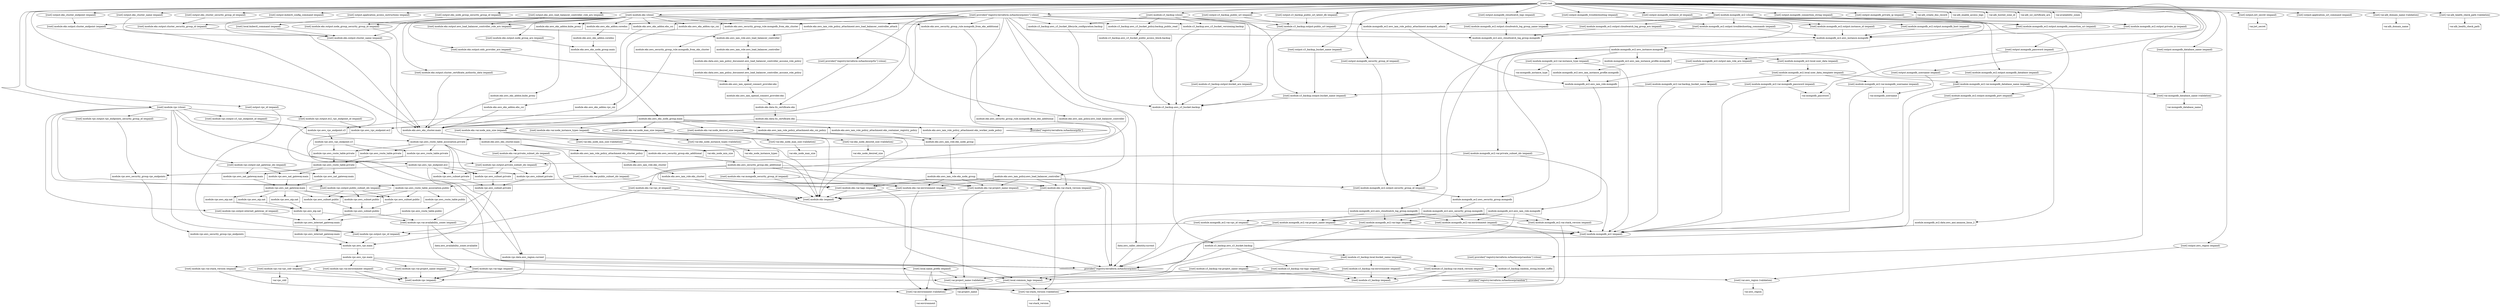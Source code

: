 digraph {
	compound = "true"
	newrank = "true"
	subgraph "root" {
		"[root] data.aws_availability_zones.available (expand)" [label = "data.aws_availability_zones.available", shape = "box"]
		"[root] data.aws_caller_identity.current (expand)" [label = "data.aws_caller_identity.current", shape = "box"]
		"[root] module.eks.aws_eks_addon.coredns" [label = "module.eks.aws_eks_addon.coredns", shape = "box"]
		"[root] module.eks.aws_eks_addon.coredns (expand)" [label = "module.eks.aws_eks_addon.coredns", shape = "box"]
		"[root] module.eks.aws_eks_addon.ebs_csi" [label = "module.eks.aws_eks_addon.ebs_csi", shape = "box"]
		"[root] module.eks.aws_eks_addon.ebs_csi (expand)" [label = "module.eks.aws_eks_addon.ebs_csi", shape = "box"]
		"[root] module.eks.aws_eks_addon.kube_proxy" [label = "module.eks.aws_eks_addon.kube_proxy", shape = "box"]
		"[root] module.eks.aws_eks_addon.kube_proxy (expand)" [label = "module.eks.aws_eks_addon.kube_proxy", shape = "box"]
		"[root] module.eks.aws_eks_addon.vpc_cni" [label = "module.eks.aws_eks_addon.vpc_cni", shape = "box"]
		"[root] module.eks.aws_eks_addon.vpc_cni (expand)" [label = "module.eks.aws_eks_addon.vpc_cni", shape = "box"]
		"[root] module.eks.aws_eks_cluster.main" [label = "module.eks.aws_eks_cluster.main", shape = "box"]
		"[root] module.eks.aws_eks_cluster.main (expand)" [label = "module.eks.aws_eks_cluster.main", shape = "box"]
		"[root] module.eks.aws_eks_node_group.main" [label = "module.eks.aws_eks_node_group.main", shape = "box"]
		"[root] module.eks.aws_eks_node_group.main (expand)" [label = "module.eks.aws_eks_node_group.main", shape = "box"]
		"[root] module.eks.aws_iam_openid_connect_provider.eks" [label = "module.eks.aws_iam_openid_connect_provider.eks", shape = "box"]
		"[root] module.eks.aws_iam_openid_connect_provider.eks (expand)" [label = "module.eks.aws_iam_openid_connect_provider.eks", shape = "box"]
		"[root] module.eks.aws_iam_policy.aws_load_balancer_controller" [label = "module.eks.aws_iam_policy.aws_load_balancer_controller", shape = "box"]
		"[root] module.eks.aws_iam_policy.aws_load_balancer_controller (expand)" [label = "module.eks.aws_iam_policy.aws_load_balancer_controller", shape = "box"]
		"[root] module.eks.aws_iam_role.aws_load_balancer_controller" [label = "module.eks.aws_iam_role.aws_load_balancer_controller", shape = "box"]
		"[root] module.eks.aws_iam_role.aws_load_balancer_controller (expand)" [label = "module.eks.aws_iam_role.aws_load_balancer_controller", shape = "box"]
		"[root] module.eks.aws_iam_role.eks_cluster" [label = "module.eks.aws_iam_role.eks_cluster", shape = "box"]
		"[root] module.eks.aws_iam_role.eks_cluster (expand)" [label = "module.eks.aws_iam_role.eks_cluster", shape = "box"]
		"[root] module.eks.aws_iam_role.eks_node_group" [label = "module.eks.aws_iam_role.eks_node_group", shape = "box"]
		"[root] module.eks.aws_iam_role.eks_node_group (expand)" [label = "module.eks.aws_iam_role.eks_node_group", shape = "box"]
		"[root] module.eks.aws_iam_role_policy_attachment.aws_load_balancer_controller_attach (expand)" [label = "module.eks.aws_iam_role_policy_attachment.aws_load_balancer_controller_attach", shape = "box"]
		"[root] module.eks.aws_iam_role_policy_attachment.eks_cluster_policy (expand)" [label = "module.eks.aws_iam_role_policy_attachment.eks_cluster_policy", shape = "box"]
		"[root] module.eks.aws_iam_role_policy_attachment.eks_cni_policy (expand)" [label = "module.eks.aws_iam_role_policy_attachment.eks_cni_policy", shape = "box"]
		"[root] module.eks.aws_iam_role_policy_attachment.eks_container_registry_policy (expand)" [label = "module.eks.aws_iam_role_policy_attachment.eks_container_registry_policy", shape = "box"]
		"[root] module.eks.aws_iam_role_policy_attachment.eks_worker_node_policy (expand)" [label = "module.eks.aws_iam_role_policy_attachment.eks_worker_node_policy", shape = "box"]
		"[root] module.eks.aws_security_group.eks_additional" [label = "module.eks.aws_security_group.eks_additional", shape = "box"]
		"[root] module.eks.aws_security_group.eks_additional (expand)" [label = "module.eks.aws_security_group.eks_additional", shape = "box"]
		"[root] module.eks.aws_security_group_rule.mongodb_from_eks_additional" [label = "module.eks.aws_security_group_rule.mongodb_from_eks_additional", shape = "box"]
		"[root] module.eks.aws_security_group_rule.mongodb_from_eks_additional (expand)" [label = "module.eks.aws_security_group_rule.mongodb_from_eks_additional", shape = "box"]
		"[root] module.eks.aws_security_group_rule.mongodb_from_eks_cluster" [label = "module.eks.aws_security_group_rule.mongodb_from_eks_cluster", shape = "box"]
		"[root] module.eks.aws_security_group_rule.mongodb_from_eks_cluster (expand)" [label = "module.eks.aws_security_group_rule.mongodb_from_eks_cluster", shape = "box"]
		"[root] module.eks.data.aws_iam_policy_document.aws_load_balancer_controller_assume_role_policy" [label = "module.eks.data.aws_iam_policy_document.aws_load_balancer_controller_assume_role_policy", shape = "box"]
		"[root] module.eks.data.aws_iam_policy_document.aws_load_balancer_controller_assume_role_policy (expand)" [label = "module.eks.data.aws_iam_policy_document.aws_load_balancer_controller_assume_role_policy", shape = "box"]
		"[root] module.eks.data.tls_certificate.eks" [label = "module.eks.data.tls_certificate.eks", shape = "box"]
		"[root] module.eks.data.tls_certificate.eks (expand)" [label = "module.eks.data.tls_certificate.eks", shape = "box"]
		"[root] module.mongodb_ec2.aws_cloudwatch_log_group.mongodb" [label = "module.mongodb_ec2.aws_cloudwatch_log_group.mongodb", shape = "box"]
		"[root] module.mongodb_ec2.aws_cloudwatch_log_group.mongodb (expand)" [label = "module.mongodb_ec2.aws_cloudwatch_log_group.mongodb", shape = "box"]
		"[root] module.mongodb_ec2.aws_iam_instance_profile.mongodb" [label = "module.mongodb_ec2.aws_iam_instance_profile.mongodb", shape = "box"]
		"[root] module.mongodb_ec2.aws_iam_instance_profile.mongodb (expand)" [label = "module.mongodb_ec2.aws_iam_instance_profile.mongodb", shape = "box"]
		"[root] module.mongodb_ec2.aws_iam_role.mongodb" [label = "module.mongodb_ec2.aws_iam_role.mongodb", shape = "box"]
		"[root] module.mongodb_ec2.aws_iam_role.mongodb (expand)" [label = "module.mongodb_ec2.aws_iam_role.mongodb", shape = "box"]
		"[root] module.mongodb_ec2.aws_iam_role_policy_attachment.mongodb_admin (expand)" [label = "module.mongodb_ec2.aws_iam_role_policy_attachment.mongodb_admin", shape = "box"]
		"[root] module.mongodb_ec2.aws_instance.mongodb" [label = "module.mongodb_ec2.aws_instance.mongodb", shape = "box"]
		"[root] module.mongodb_ec2.aws_instance.mongodb (expand)" [label = "module.mongodb_ec2.aws_instance.mongodb", shape = "box"]
		"[root] module.mongodb_ec2.aws_security_group.mongodb" [label = "module.mongodb_ec2.aws_security_group.mongodb", shape = "box"]
		"[root] module.mongodb_ec2.aws_security_group.mongodb (expand)" [label = "module.mongodb_ec2.aws_security_group.mongodb", shape = "box"]
		"[root] module.mongodb_ec2.data.aws_ami.amazon_linux_2 (expand)" [label = "module.mongodb_ec2.data.aws_ami.amazon_linux_2", shape = "box"]
		"[root] module.s3_backup.aws_s3_bucket.backup" [label = "module.s3_backup.aws_s3_bucket.backup", shape = "box"]
		"[root] module.s3_backup.aws_s3_bucket.backup (expand)" [label = "module.s3_backup.aws_s3_bucket.backup", shape = "box"]
		"[root] module.s3_backup.aws_s3_bucket_lifecycle_configuration.backup (expand)" [label = "module.s3_backup.aws_s3_bucket_lifecycle_configuration.backup", shape = "box"]
		"[root] module.s3_backup.aws_s3_bucket_policy.backup_public_read (expand)" [label = "module.s3_backup.aws_s3_bucket_policy.backup_public_read", shape = "box"]
		"[root] module.s3_backup.aws_s3_bucket_public_access_block.backup (expand)" [label = "module.s3_backup.aws_s3_bucket_public_access_block.backup", shape = "box"]
		"[root] module.s3_backup.aws_s3_bucket_versioning.backup (expand)" [label = "module.s3_backup.aws_s3_bucket_versioning.backup", shape = "box"]
		"[root] module.s3_backup.random_string.bucket_suffix (expand)" [label = "module.s3_backup.random_string.bucket_suffix", shape = "box"]
		"[root] module.vpc.aws_eip.nat (expand)" [label = "module.vpc.aws_eip.nat", shape = "box"]
		"[root] module.vpc.aws_eip.nat[0]" [label = "module.vpc.aws_eip.nat", shape = "box"]
		"[root] module.vpc.aws_eip.nat[1]" [label = "module.vpc.aws_eip.nat", shape = "box"]
		"[root] module.vpc.aws_eip.nat[2]" [label = "module.vpc.aws_eip.nat", shape = "box"]
		"[root] module.vpc.aws_internet_gateway.main" [label = "module.vpc.aws_internet_gateway.main", shape = "box"]
		"[root] module.vpc.aws_internet_gateway.main (expand)" [label = "module.vpc.aws_internet_gateway.main", shape = "box"]
		"[root] module.vpc.aws_nat_gateway.main (expand)" [label = "module.vpc.aws_nat_gateway.main", shape = "box"]
		"[root] module.vpc.aws_nat_gateway.main[0]" [label = "module.vpc.aws_nat_gateway.main", shape = "box"]
		"[root] module.vpc.aws_nat_gateway.main[1]" [label = "module.vpc.aws_nat_gateway.main", shape = "box"]
		"[root] module.vpc.aws_nat_gateway.main[2]" [label = "module.vpc.aws_nat_gateway.main", shape = "box"]
		"[root] module.vpc.aws_route_table.private (expand)" [label = "module.vpc.aws_route_table.private", shape = "box"]
		"[root] module.vpc.aws_route_table.private[0]" [label = "module.vpc.aws_route_table.private", shape = "box"]
		"[root] module.vpc.aws_route_table.private[1]" [label = "module.vpc.aws_route_table.private", shape = "box"]
		"[root] module.vpc.aws_route_table.private[2]" [label = "module.vpc.aws_route_table.private", shape = "box"]
		"[root] module.vpc.aws_route_table.public" [label = "module.vpc.aws_route_table.public", shape = "box"]
		"[root] module.vpc.aws_route_table.public (expand)" [label = "module.vpc.aws_route_table.public", shape = "box"]
		"[root] module.vpc.aws_route_table_association.private (expand)" [label = "module.vpc.aws_route_table_association.private", shape = "box"]
		"[root] module.vpc.aws_route_table_association.public (expand)" [label = "module.vpc.aws_route_table_association.public", shape = "box"]
		"[root] module.vpc.aws_security_group.vpc_endpoints" [label = "module.vpc.aws_security_group.vpc_endpoints", shape = "box"]
		"[root] module.vpc.aws_security_group.vpc_endpoints (expand)" [label = "module.vpc.aws_security_group.vpc_endpoints", shape = "box"]
		"[root] module.vpc.aws_subnet.private (expand)" [label = "module.vpc.aws_subnet.private", shape = "box"]
		"[root] module.vpc.aws_subnet.private[0]" [label = "module.vpc.aws_subnet.private", shape = "box"]
		"[root] module.vpc.aws_subnet.private[1]" [label = "module.vpc.aws_subnet.private", shape = "box"]
		"[root] module.vpc.aws_subnet.private[2]" [label = "module.vpc.aws_subnet.private", shape = "box"]
		"[root] module.vpc.aws_subnet.public (expand)" [label = "module.vpc.aws_subnet.public", shape = "box"]
		"[root] module.vpc.aws_subnet.public[0]" [label = "module.vpc.aws_subnet.public", shape = "box"]
		"[root] module.vpc.aws_subnet.public[1]" [label = "module.vpc.aws_subnet.public", shape = "box"]
		"[root] module.vpc.aws_subnet.public[2]" [label = "module.vpc.aws_subnet.public", shape = "box"]
		"[root] module.vpc.aws_vpc.main" [label = "module.vpc.aws_vpc.main", shape = "box"]
		"[root] module.vpc.aws_vpc.main (expand)" [label = "module.vpc.aws_vpc.main", shape = "box"]
		"[root] module.vpc.aws_vpc_endpoint.ec2" [label = "module.vpc.aws_vpc_endpoint.ec2", shape = "box"]
		"[root] module.vpc.aws_vpc_endpoint.ec2 (expand)" [label = "module.vpc.aws_vpc_endpoint.ec2", shape = "box"]
		"[root] module.vpc.aws_vpc_endpoint.s3" [label = "module.vpc.aws_vpc_endpoint.s3", shape = "box"]
		"[root] module.vpc.aws_vpc_endpoint.s3 (expand)" [label = "module.vpc.aws_vpc_endpoint.s3", shape = "box"]
		"[root] module.vpc.data.aws_region.current (expand)" [label = "module.vpc.data.aws_region.current", shape = "box"]
		"[root] provider[\"registry.terraform.io/hashicorp/aws\"]" [label = "provider[\"registry.terraform.io/hashicorp/aws\"]", shape = "diamond"]
		"[root] provider[\"registry.terraform.io/hashicorp/random\"]" [label = "provider[\"registry.terraform.io/hashicorp/random\"]", shape = "diamond"]
		"[root] provider[\"registry.terraform.io/hashicorp/tls\"]" [label = "provider[\"registry.terraform.io/hashicorp/tls\"]", shape = "diamond"]
		"[root] var.alb_create_dns_record" [label = "var.alb_create_dns_record", shape = "note"]
		"[root] var.alb_domain_name" [label = "var.alb_domain_name", shape = "note"]
		"[root] var.alb_enable_access_logs" [label = "var.alb_enable_access_logs", shape = "note"]
		"[root] var.alb_health_check_path" [label = "var.alb_health_check_path", shape = "note"]
		"[root] var.alb_hosted_zone_id" [label = "var.alb_hosted_zone_id", shape = "note"]
		"[root] var.alb_ssl_certificate_arn" [label = "var.alb_ssl_certificate_arn", shape = "note"]
		"[root] var.availability_zones" [label = "var.availability_zones", shape = "note"]
		"[root] var.aws_region" [label = "var.aws_region", shape = "note"]
		"[root] var.eks_node_desired_size" [label = "var.eks_node_desired_size", shape = "note"]
		"[root] var.eks_node_instance_types" [label = "var.eks_node_instance_types", shape = "note"]
		"[root] var.eks_node_max_size" [label = "var.eks_node_max_size", shape = "note"]
		"[root] var.eks_node_min_size" [label = "var.eks_node_min_size", shape = "note"]
		"[root] var.environment" [label = "var.environment", shape = "note"]
		"[root] var.jwt_secret" [label = "var.jwt_secret", shape = "note"]
		"[root] var.mongodb_database_name" [label = "var.mongodb_database_name", shape = "note"]
		"[root] var.mongodb_instance_type" [label = "var.mongodb_instance_type", shape = "note"]
		"[root] var.mongodb_password" [label = "var.mongodb_password", shape = "note"]
		"[root] var.mongodb_username" [label = "var.mongodb_username", shape = "note"]
		"[root] var.project_name" [label = "var.project_name", shape = "note"]
		"[root] var.stack_version" [label = "var.stack_version", shape = "note"]
		"[root] var.vpc_cidr" [label = "var.vpc_cidr", shape = "note"]
		"[root] data.aws_availability_zones.available (expand)" -> "[root] provider[\"registry.terraform.io/hashicorp/aws\"]"
		"[root] data.aws_caller_identity.current (expand)" -> "[root] provider[\"registry.terraform.io/hashicorp/aws\"]"
		"[root] local.common_tags (expand)" -> "[root] var.environment (validation)"
		"[root] local.common_tags (expand)" -> "[root] var.stack_version (validation)"
		"[root] local.kubectl_command (expand)" -> "[root] module.eks.output.cluster_name (expand)"
		"[root] local.name_prefix (expand)" -> "[root] var.environment (validation)"
		"[root] local.name_prefix (expand)" -> "[root] var.project_name (validation)"
		"[root] local.name_prefix (expand)" -> "[root] var.stack_version (validation)"
		"[root] module.eks (close)" -> "[root] module.eks.aws_eks_addon.coredns"
		"[root] module.eks (close)" -> "[root] module.eks.aws_eks_addon.ebs_csi"
		"[root] module.eks (close)" -> "[root] module.eks.aws_eks_addon.kube_proxy"
		"[root] module.eks (close)" -> "[root] module.eks.aws_eks_addon.vpc_cni"
		"[root] module.eks (close)" -> "[root] module.eks.aws_iam_role_policy_attachment.aws_load_balancer_controller_attach (expand)"
		"[root] module.eks (close)" -> "[root] module.eks.aws_security_group_rule.mongodb_from_eks_additional"
		"[root] module.eks (close)" -> "[root] module.eks.aws_security_group_rule.mongodb_from_eks_cluster"
		"[root] module.eks (close)" -> "[root] module.eks.output.aws_load_balancer_controller_role_arn (expand)"
		"[root] module.eks (close)" -> "[root] module.eks.output.cluster_certificate_authority_data (expand)"
		"[root] module.eks (close)" -> "[root] module.eks.output.cluster_endpoint (expand)"
		"[root] module.eks (close)" -> "[root] module.eks.output.cluster_name (expand)"
		"[root] module.eks (close)" -> "[root] module.eks.output.cluster_security_group_id (expand)"
		"[root] module.eks (close)" -> "[root] module.eks.output.node_group_arn (expand)"
		"[root] module.eks (close)" -> "[root] module.eks.output.node_group_security_group_id (expand)"
		"[root] module.eks (close)" -> "[root] module.eks.output.oidc_provider_arn (expand)"
		"[root] module.eks.aws_eks_addon.coredns (expand)" -> "[root] module.eks.aws_eks_node_group.main"
		"[root] module.eks.aws_eks_addon.coredns" -> "[root] module.eks.aws_eks_addon.coredns (expand)"
		"[root] module.eks.aws_eks_addon.ebs_csi (expand)" -> "[root] module.eks.aws_eks_cluster.main"
		"[root] module.eks.aws_eks_addon.ebs_csi" -> "[root] module.eks.aws_eks_addon.ebs_csi (expand)"
		"[root] module.eks.aws_eks_addon.kube_proxy (expand)" -> "[root] module.eks.aws_eks_cluster.main"
		"[root] module.eks.aws_eks_addon.kube_proxy" -> "[root] module.eks.aws_eks_addon.kube_proxy (expand)"
		"[root] module.eks.aws_eks_addon.vpc_cni (expand)" -> "[root] module.eks.aws_eks_cluster.main"
		"[root] module.eks.aws_eks_addon.vpc_cni" -> "[root] module.eks.aws_eks_addon.vpc_cni (expand)"
		"[root] module.eks.aws_eks_cluster.main (expand)" -> "[root] module.eks.aws_iam_role_policy_attachment.eks_cluster_policy (expand)"
		"[root] module.eks.aws_eks_cluster.main (expand)" -> "[root] module.eks.aws_security_group.eks_additional"
		"[root] module.eks.aws_eks_cluster.main (expand)" -> "[root] module.eks.var.private_subnet_ids (expand)"
		"[root] module.eks.aws_eks_cluster.main (expand)" -> "[root] module.eks.var.public_subnet_ids (expand)"
		"[root] module.eks.aws_eks_cluster.main" -> "[root] module.eks.aws_eks_cluster.main (expand)"
		"[root] module.eks.aws_eks_node_group.main (expand)" -> "[root] module.eks.aws_eks_cluster.main"
		"[root] module.eks.aws_eks_node_group.main (expand)" -> "[root] module.eks.aws_iam_role_policy_attachment.eks_cni_policy (expand)"
		"[root] module.eks.aws_eks_node_group.main (expand)" -> "[root] module.eks.aws_iam_role_policy_attachment.eks_container_registry_policy (expand)"
		"[root] module.eks.aws_eks_node_group.main (expand)" -> "[root] module.eks.aws_iam_role_policy_attachment.eks_worker_node_policy (expand)"
		"[root] module.eks.aws_eks_node_group.main (expand)" -> "[root] module.eks.var.node_desired_size (expand)"
		"[root] module.eks.aws_eks_node_group.main (expand)" -> "[root] module.eks.var.node_instance_types (expand)"
		"[root] module.eks.aws_eks_node_group.main (expand)" -> "[root] module.eks.var.node_max_size (expand)"
		"[root] module.eks.aws_eks_node_group.main (expand)" -> "[root] module.eks.var.node_min_size (expand)"
		"[root] module.eks.aws_eks_node_group.main" -> "[root] module.eks.aws_eks_node_group.main (expand)"
		"[root] module.eks.aws_iam_openid_connect_provider.eks (expand)" -> "[root] module.eks.data.tls_certificate.eks"
		"[root] module.eks.aws_iam_openid_connect_provider.eks" -> "[root] module.eks.aws_iam_openid_connect_provider.eks (expand)"
		"[root] module.eks.aws_iam_policy.aws_load_balancer_controller (expand)" -> "[root] module.eks.var.environment (expand)"
		"[root] module.eks.aws_iam_policy.aws_load_balancer_controller (expand)" -> "[root] module.eks.var.project_name (expand)"
		"[root] module.eks.aws_iam_policy.aws_load_balancer_controller (expand)" -> "[root] module.eks.var.stack_version (expand)"
		"[root] module.eks.aws_iam_policy.aws_load_balancer_controller (expand)" -> "[root] module.eks.var.tags (expand)"
		"[root] module.eks.aws_iam_policy.aws_load_balancer_controller (expand)" -> "[root] provider[\"registry.terraform.io/hashicorp/aws\"]"
		"[root] module.eks.aws_iam_policy.aws_load_balancer_controller" -> "[root] module.eks.aws_iam_policy.aws_load_balancer_controller (expand)"
		"[root] module.eks.aws_iam_role.aws_load_balancer_controller (expand)" -> "[root] module.eks.data.aws_iam_policy_document.aws_load_balancer_controller_assume_role_policy"
		"[root] module.eks.aws_iam_role.aws_load_balancer_controller" -> "[root] module.eks.aws_iam_role.aws_load_balancer_controller (expand)"
		"[root] module.eks.aws_iam_role.eks_cluster (expand)" -> "[root] module.eks.var.environment (expand)"
		"[root] module.eks.aws_iam_role.eks_cluster (expand)" -> "[root] module.eks.var.project_name (expand)"
		"[root] module.eks.aws_iam_role.eks_cluster (expand)" -> "[root] module.eks.var.stack_version (expand)"
		"[root] module.eks.aws_iam_role.eks_cluster (expand)" -> "[root] module.eks.var.tags (expand)"
		"[root] module.eks.aws_iam_role.eks_cluster (expand)" -> "[root] provider[\"registry.terraform.io/hashicorp/aws\"]"
		"[root] module.eks.aws_iam_role.eks_cluster" -> "[root] module.eks.aws_iam_role.eks_cluster (expand)"
		"[root] module.eks.aws_iam_role.eks_node_group (expand)" -> "[root] module.eks.var.environment (expand)"
		"[root] module.eks.aws_iam_role.eks_node_group (expand)" -> "[root] module.eks.var.project_name (expand)"
		"[root] module.eks.aws_iam_role.eks_node_group (expand)" -> "[root] module.eks.var.stack_version (expand)"
		"[root] module.eks.aws_iam_role.eks_node_group (expand)" -> "[root] module.eks.var.tags (expand)"
		"[root] module.eks.aws_iam_role.eks_node_group (expand)" -> "[root] provider[\"registry.terraform.io/hashicorp/aws\"]"
		"[root] module.eks.aws_iam_role.eks_node_group" -> "[root] module.eks.aws_iam_role.eks_node_group (expand)"
		"[root] module.eks.aws_iam_role_policy_attachment.aws_load_balancer_controller_attach (expand)" -> "[root] module.eks.aws_iam_policy.aws_load_balancer_controller"
		"[root] module.eks.aws_iam_role_policy_attachment.aws_load_balancer_controller_attach (expand)" -> "[root] module.eks.aws_iam_role.aws_load_balancer_controller"
		"[root] module.eks.aws_iam_role_policy_attachment.eks_cluster_policy (expand)" -> "[root] module.eks.aws_iam_role.eks_cluster"
		"[root] module.eks.aws_iam_role_policy_attachment.eks_cni_policy (expand)" -> "[root] module.eks.aws_iam_role.eks_node_group"
		"[root] module.eks.aws_iam_role_policy_attachment.eks_container_registry_policy (expand)" -> "[root] module.eks.aws_iam_role.eks_node_group"
		"[root] module.eks.aws_iam_role_policy_attachment.eks_worker_node_policy (expand)" -> "[root] module.eks.aws_iam_role.eks_node_group"
		"[root] module.eks.aws_security_group.eks_additional (expand)" -> "[root] module.eks.var.environment (expand)"
		"[root] module.eks.aws_security_group.eks_additional (expand)" -> "[root] module.eks.var.mongodb_security_group_id (expand)"
		"[root] module.eks.aws_security_group.eks_additional (expand)" -> "[root] module.eks.var.project_name (expand)"
		"[root] module.eks.aws_security_group.eks_additional (expand)" -> "[root] module.eks.var.stack_version (expand)"
		"[root] module.eks.aws_security_group.eks_additional (expand)" -> "[root] module.eks.var.tags (expand)"
		"[root] module.eks.aws_security_group.eks_additional (expand)" -> "[root] module.eks.var.vpc_id (expand)"
		"[root] module.eks.aws_security_group.eks_additional" -> "[root] module.eks.aws_security_group.eks_additional (expand)"
		"[root] module.eks.aws_security_group_rule.mongodb_from_eks_additional (expand)" -> "[root] module.eks.aws_security_group.eks_additional"
		"[root] module.eks.aws_security_group_rule.mongodb_from_eks_additional" -> "[root] module.eks.aws_security_group_rule.mongodb_from_eks_additional (expand)"
		"[root] module.eks.aws_security_group_rule.mongodb_from_eks_cluster (expand)" -> "[root] module.eks.aws_eks_cluster.main"
		"[root] module.eks.aws_security_group_rule.mongodb_from_eks_cluster" -> "[root] module.eks.aws_security_group_rule.mongodb_from_eks_cluster (expand)"
		"[root] module.eks.data.aws_iam_policy_document.aws_load_balancer_controller_assume_role_policy (expand)" -> "[root] module.eks.aws_iam_openid_connect_provider.eks"
		"[root] module.eks.data.aws_iam_policy_document.aws_load_balancer_controller_assume_role_policy" -> "[root] module.eks.data.aws_iam_policy_document.aws_load_balancer_controller_assume_role_policy (expand)"
		"[root] module.eks.data.tls_certificate.eks (expand)" -> "[root] module.eks.aws_eks_cluster.main"
		"[root] module.eks.data.tls_certificate.eks (expand)" -> "[root] provider[\"registry.terraform.io/hashicorp/tls\"]"
		"[root] module.eks.data.tls_certificate.eks" -> "[root] module.eks.data.tls_certificate.eks (expand)"
		"[root] module.eks.output.aws_load_balancer_controller_role_arn (expand)" -> "[root] module.eks.aws_iam_role.aws_load_balancer_controller"
		"[root] module.eks.output.cluster_certificate_authority_data (expand)" -> "[root] module.eks.aws_eks_cluster.main"
		"[root] module.eks.output.cluster_endpoint (expand)" -> "[root] module.eks.aws_eks_cluster.main"
		"[root] module.eks.output.cluster_name (expand)" -> "[root] module.eks.aws_eks_cluster.main"
		"[root] module.eks.output.cluster_security_group_id (expand)" -> "[root] module.eks.aws_eks_cluster.main"
		"[root] module.eks.output.node_group_arn (expand)" -> "[root] module.eks.aws_eks_node_group.main"
		"[root] module.eks.output.node_group_security_group_id (expand)" -> "[root] module.eks.aws_security_group.eks_additional"
		"[root] module.eks.output.oidc_provider_arn (expand)" -> "[root] module.eks.aws_iam_openid_connect_provider.eks"
		"[root] module.eks.var.environment (expand)" -> "[root] module.eks (expand)"
		"[root] module.eks.var.environment (expand)" -> "[root] var.environment (validation)"
		"[root] module.eks.var.mongodb_security_group_id (expand)" -> "[root] module.eks (expand)"
		"[root] module.eks.var.mongodb_security_group_id (expand)" -> "[root] module.mongodb_ec2.output.security_group_id (expand)"
		"[root] module.eks.var.node_desired_size (expand)" -> "[root] module.eks (expand)"
		"[root] module.eks.var.node_desired_size (expand)" -> "[root] var.eks_node_desired_size (validation)"
		"[root] module.eks.var.node_instance_types (expand)" -> "[root] module.eks (expand)"
		"[root] module.eks.var.node_instance_types (expand)" -> "[root] var.eks_node_instance_types (validation)"
		"[root] module.eks.var.node_max_size (expand)" -> "[root] module.eks (expand)"
		"[root] module.eks.var.node_max_size (expand)" -> "[root] var.eks_node_max_size (validation)"
		"[root] module.eks.var.node_min_size (expand)" -> "[root] module.eks (expand)"
		"[root] module.eks.var.node_min_size (expand)" -> "[root] var.eks_node_min_size (validation)"
		"[root] module.eks.var.private_subnet_ids (expand)" -> "[root] module.eks (expand)"
		"[root] module.eks.var.private_subnet_ids (expand)" -> "[root] module.vpc.output.private_subnet_ids (expand)"
		"[root] module.eks.var.project_name (expand)" -> "[root] module.eks (expand)"
		"[root] module.eks.var.project_name (expand)" -> "[root] var.project_name (validation)"
		"[root] module.eks.var.public_subnet_ids (expand)" -> "[root] module.eks (expand)"
		"[root] module.eks.var.public_subnet_ids (expand)" -> "[root] module.vpc.output.public_subnet_ids (expand)"
		"[root] module.eks.var.stack_version (expand)" -> "[root] module.eks (expand)"
		"[root] module.eks.var.stack_version (expand)" -> "[root] var.stack_version (validation)"
		"[root] module.eks.var.tags (expand)" -> "[root] local.common_tags (expand)"
		"[root] module.eks.var.tags (expand)" -> "[root] module.eks (expand)"
		"[root] module.eks.var.vpc_id (expand)" -> "[root] module.eks (expand)"
		"[root] module.eks.var.vpc_id (expand)" -> "[root] module.vpc.output.vpc_id (expand)"
		"[root] module.mongodb_ec2 (close)" -> "[root] module.mongodb_ec2.aws_iam_role_policy_attachment.mongodb_admin (expand)"
		"[root] module.mongodb_ec2 (close)" -> "[root] module.mongodb_ec2.output.cloudwatch_log_group_arn (expand)"
		"[root] module.mongodb_ec2 (close)" -> "[root] module.mongodb_ec2.output.cloudwatch_log_group_name (expand)"
		"[root] module.mongodb_ec2 (close)" -> "[root] module.mongodb_ec2.output.iam_role_arn (expand)"
		"[root] module.mongodb_ec2 (close)" -> "[root] module.mongodb_ec2.output.instance_id (expand)"
		"[root] module.mongodb_ec2 (close)" -> "[root] module.mongodb_ec2.output.mongodb_connection_uri (expand)"
		"[root] module.mongodb_ec2 (close)" -> "[root] module.mongodb_ec2.output.mongodb_database (expand)"
		"[root] module.mongodb_ec2 (close)" -> "[root] module.mongodb_ec2.output.mongodb_host (expand)"
		"[root] module.mongodb_ec2 (close)" -> "[root] module.mongodb_ec2.output.mongodb_port (expand)"
		"[root] module.mongodb_ec2 (close)" -> "[root] module.mongodb_ec2.output.private_ip (expand)"
		"[root] module.mongodb_ec2 (close)" -> "[root] module.mongodb_ec2.output.security_group_id (expand)"
		"[root] module.mongodb_ec2 (close)" -> "[root] module.mongodb_ec2.output.troubleshooting_commands (expand)"
		"[root] module.mongodb_ec2.aws_cloudwatch_log_group.mongodb (expand)" -> "[root] module.mongodb_ec2.var.environment (expand)"
		"[root] module.mongodb_ec2.aws_cloudwatch_log_group.mongodb (expand)" -> "[root] module.mongodb_ec2.var.project_name (expand)"
		"[root] module.mongodb_ec2.aws_cloudwatch_log_group.mongodb (expand)" -> "[root] module.mongodb_ec2.var.stack_version (expand)"
		"[root] module.mongodb_ec2.aws_cloudwatch_log_group.mongodb (expand)" -> "[root] module.mongodb_ec2.var.tags (expand)"
		"[root] module.mongodb_ec2.aws_cloudwatch_log_group.mongodb (expand)" -> "[root] provider[\"registry.terraform.io/hashicorp/aws\"]"
		"[root] module.mongodb_ec2.aws_cloudwatch_log_group.mongodb" -> "[root] module.mongodb_ec2.aws_cloudwatch_log_group.mongodb (expand)"
		"[root] module.mongodb_ec2.aws_iam_instance_profile.mongodb (expand)" -> "[root] module.mongodb_ec2.aws_iam_role.mongodb"
		"[root] module.mongodb_ec2.aws_iam_instance_profile.mongodb" -> "[root] module.mongodb_ec2.aws_iam_instance_profile.mongodb (expand)"
		"[root] module.mongodb_ec2.aws_iam_role.mongodb (expand)" -> "[root] module.mongodb_ec2.var.environment (expand)"
		"[root] module.mongodb_ec2.aws_iam_role.mongodb (expand)" -> "[root] module.mongodb_ec2.var.project_name (expand)"
		"[root] module.mongodb_ec2.aws_iam_role.mongodb (expand)" -> "[root] module.mongodb_ec2.var.stack_version (expand)"
		"[root] module.mongodb_ec2.aws_iam_role.mongodb (expand)" -> "[root] module.mongodb_ec2.var.tags (expand)"
		"[root] module.mongodb_ec2.aws_iam_role.mongodb (expand)" -> "[root] provider[\"registry.terraform.io/hashicorp/aws\"]"
		"[root] module.mongodb_ec2.aws_iam_role.mongodb" -> "[root] module.mongodb_ec2.aws_iam_role.mongodb (expand)"
		"[root] module.mongodb_ec2.aws_iam_role_policy_attachment.mongodb_admin (expand)" -> "[root] module.mongodb_ec2.aws_iam_role.mongodb"
		"[root] module.mongodb_ec2.aws_instance.mongodb (expand)" -> "[root] module.mongodb_ec2.aws_iam_instance_profile.mongodb"
		"[root] module.mongodb_ec2.aws_instance.mongodb (expand)" -> "[root] module.mongodb_ec2.aws_security_group.mongodb"
		"[root] module.mongodb_ec2.aws_instance.mongodb (expand)" -> "[root] module.mongodb_ec2.data.aws_ami.amazon_linux_2 (expand)"
		"[root] module.mongodb_ec2.aws_instance.mongodb (expand)" -> "[root] module.mongodb_ec2.local.user_data (expand)"
		"[root] module.mongodb_ec2.aws_instance.mongodb (expand)" -> "[root] module.mongodb_ec2.var.instance_type (expand)"
		"[root] module.mongodb_ec2.aws_instance.mongodb (expand)" -> "[root] module.mongodb_ec2.var.private_subnet_ids (expand)"
		"[root] module.mongodb_ec2.aws_instance.mongodb" -> "[root] module.mongodb_ec2.aws_instance.mongodb (expand)"
		"[root] module.mongodb_ec2.aws_security_group.mongodb (expand)" -> "[root] module.mongodb_ec2.var.environment (expand)"
		"[root] module.mongodb_ec2.aws_security_group.mongodb (expand)" -> "[root] module.mongodb_ec2.var.project_name (expand)"
		"[root] module.mongodb_ec2.aws_security_group.mongodb (expand)" -> "[root] module.mongodb_ec2.var.stack_version (expand)"
		"[root] module.mongodb_ec2.aws_security_group.mongodb (expand)" -> "[root] module.mongodb_ec2.var.tags (expand)"
		"[root] module.mongodb_ec2.aws_security_group.mongodb (expand)" -> "[root] module.mongodb_ec2.var.vpc_id (expand)"
		"[root] module.mongodb_ec2.aws_security_group.mongodb" -> "[root] module.mongodb_ec2.aws_security_group.mongodb (expand)"
		"[root] module.mongodb_ec2.data.aws_ami.amazon_linux_2 (expand)" -> "[root] module.mongodb_ec2 (expand)"
		"[root] module.mongodb_ec2.data.aws_ami.amazon_linux_2 (expand)" -> "[root] provider[\"registry.terraform.io/hashicorp/aws\"]"
		"[root] module.mongodb_ec2.local.user_data (expand)" -> "[root] module.mongodb_ec2.local.user_data_template (expand)"
		"[root] module.mongodb_ec2.local.user_data_template (expand)" -> "[root] module.mongodb_ec2.var.backup_bucket_name (expand)"
		"[root] module.mongodb_ec2.local.user_data_template (expand)" -> "[root] module.mongodb_ec2.var.mongodb_database_name (expand)"
		"[root] module.mongodb_ec2.local.user_data_template (expand)" -> "[root] module.mongodb_ec2.var.mongodb_password (expand)"
		"[root] module.mongodb_ec2.local.user_data_template (expand)" -> "[root] module.mongodb_ec2.var.mongodb_username (expand)"
		"[root] module.mongodb_ec2.output.cloudwatch_log_group_arn (expand)" -> "[root] module.mongodb_ec2.aws_cloudwatch_log_group.mongodb"
		"[root] module.mongodb_ec2.output.cloudwatch_log_group_name (expand)" -> "[root] module.mongodb_ec2.aws_cloudwatch_log_group.mongodb"
		"[root] module.mongodb_ec2.output.iam_role_arn (expand)" -> "[root] module.mongodb_ec2.aws_iam_role.mongodb"
		"[root] module.mongodb_ec2.output.instance_id (expand)" -> "[root] module.mongodb_ec2.aws_instance.mongodb"
		"[root] module.mongodb_ec2.output.mongodb_connection_uri (expand)" -> "[root] module.mongodb_ec2.aws_instance.mongodb"
		"[root] module.mongodb_ec2.output.mongodb_database (expand)" -> "[root] module.mongodb_ec2.var.mongodb_database_name (expand)"
		"[root] module.mongodb_ec2.output.mongodb_host (expand)" -> "[root] module.mongodb_ec2.aws_instance.mongodb"
		"[root] module.mongodb_ec2.output.mongodb_port (expand)" -> "[root] module.mongodb_ec2 (expand)"
		"[root] module.mongodb_ec2.output.private_ip (expand)" -> "[root] module.mongodb_ec2.aws_instance.mongodb"
		"[root] module.mongodb_ec2.output.security_group_id (expand)" -> "[root] module.mongodb_ec2.aws_security_group.mongodb"
		"[root] module.mongodb_ec2.output.troubleshooting_commands (expand)" -> "[root] module.mongodb_ec2.aws_cloudwatch_log_group.mongodb"
		"[root] module.mongodb_ec2.output.troubleshooting_commands (expand)" -> "[root] module.mongodb_ec2.aws_instance.mongodb"
		"[root] module.mongodb_ec2.var.backup_bucket_name (expand)" -> "[root] module.mongodb_ec2 (expand)"
		"[root] module.mongodb_ec2.var.backup_bucket_name (expand)" -> "[root] module.s3_backup.output.bucket_name (expand)"
		"[root] module.mongodb_ec2.var.environment (expand)" -> "[root] module.mongodb_ec2 (expand)"
		"[root] module.mongodb_ec2.var.environment (expand)" -> "[root] var.environment (validation)"
		"[root] module.mongodb_ec2.var.instance_type (expand)" -> "[root] module.mongodb_ec2 (expand)"
		"[root] module.mongodb_ec2.var.instance_type (expand)" -> "[root] var.mongodb_instance_type"
		"[root] module.mongodb_ec2.var.mongodb_database_name (expand)" -> "[root] module.mongodb_ec2 (expand)"
		"[root] module.mongodb_ec2.var.mongodb_database_name (expand)" -> "[root] var.mongodb_database_name (validation)"
		"[root] module.mongodb_ec2.var.mongodb_password (expand)" -> "[root] module.mongodb_ec2 (expand)"
		"[root] module.mongodb_ec2.var.mongodb_password (expand)" -> "[root] var.mongodb_password"
		"[root] module.mongodb_ec2.var.mongodb_username (expand)" -> "[root] module.mongodb_ec2 (expand)"
		"[root] module.mongodb_ec2.var.mongodb_username (expand)" -> "[root] var.mongodb_username"
		"[root] module.mongodb_ec2.var.private_subnet_ids (expand)" -> "[root] module.mongodb_ec2 (expand)"
		"[root] module.mongodb_ec2.var.private_subnet_ids (expand)" -> "[root] module.vpc.output.private_subnet_ids (expand)"
		"[root] module.mongodb_ec2.var.project_name (expand)" -> "[root] module.mongodb_ec2 (expand)"
		"[root] module.mongodb_ec2.var.project_name (expand)" -> "[root] var.project_name (validation)"
		"[root] module.mongodb_ec2.var.stack_version (expand)" -> "[root] module.mongodb_ec2 (expand)"
		"[root] module.mongodb_ec2.var.stack_version (expand)" -> "[root] var.stack_version (validation)"
		"[root] module.mongodb_ec2.var.tags (expand)" -> "[root] local.common_tags (expand)"
		"[root] module.mongodb_ec2.var.tags (expand)" -> "[root] module.mongodb_ec2 (expand)"
		"[root] module.mongodb_ec2.var.vpc_id (expand)" -> "[root] module.mongodb_ec2 (expand)"
		"[root] module.mongodb_ec2.var.vpc_id (expand)" -> "[root] module.vpc.output.vpc_id (expand)"
		"[root] module.s3_backup (close)" -> "[root] module.s3_backup.aws_s3_bucket_lifecycle_configuration.backup (expand)"
		"[root] module.s3_backup (close)" -> "[root] module.s3_backup.aws_s3_bucket_policy.backup_public_read (expand)"
		"[root] module.s3_backup (close)" -> "[root] module.s3_backup.aws_s3_bucket_versioning.backup (expand)"
		"[root] module.s3_backup (close)" -> "[root] module.s3_backup.output.bucket_arn (expand)"
		"[root] module.s3_backup (close)" -> "[root] module.s3_backup.output.bucket_name (expand)"
		"[root] module.s3_backup (close)" -> "[root] module.s3_backup.output.public_url (expand)"
		"[root] module.s3_backup.aws_s3_bucket.backup (expand)" -> "[root] module.s3_backup.local.bucket_name (expand)"
		"[root] module.s3_backup.aws_s3_bucket.backup (expand)" -> "[root] module.s3_backup.var.tags (expand)"
		"[root] module.s3_backup.aws_s3_bucket.backup (expand)" -> "[root] provider[\"registry.terraform.io/hashicorp/aws\"]"
		"[root] module.s3_backup.aws_s3_bucket.backup" -> "[root] module.s3_backup.aws_s3_bucket.backup (expand)"
		"[root] module.s3_backup.aws_s3_bucket_lifecycle_configuration.backup (expand)" -> "[root] module.s3_backup.aws_s3_bucket.backup"
		"[root] module.s3_backup.aws_s3_bucket_policy.backup_public_read (expand)" -> "[root] module.s3_backup.aws_s3_bucket_public_access_block.backup (expand)"
		"[root] module.s3_backup.aws_s3_bucket_public_access_block.backup (expand)" -> "[root] module.s3_backup.aws_s3_bucket.backup"
		"[root] module.s3_backup.aws_s3_bucket_versioning.backup (expand)" -> "[root] module.s3_backup.aws_s3_bucket.backup"
		"[root] module.s3_backup.local.bucket_name (expand)" -> "[root] module.s3_backup.random_string.bucket_suffix (expand)"
		"[root] module.s3_backup.local.bucket_name (expand)" -> "[root] module.s3_backup.var.environment (expand)"
		"[root] module.s3_backup.local.bucket_name (expand)" -> "[root] module.s3_backup.var.project_name (expand)"
		"[root] module.s3_backup.local.bucket_name (expand)" -> "[root] module.s3_backup.var.stack_version (expand)"
		"[root] module.s3_backup.output.bucket_arn (expand)" -> "[root] module.s3_backup.aws_s3_bucket.backup"
		"[root] module.s3_backup.output.bucket_name (expand)" -> "[root] module.s3_backup.aws_s3_bucket.backup"
		"[root] module.s3_backup.output.public_url (expand)" -> "[root] module.s3_backup.aws_s3_bucket.backup"
		"[root] module.s3_backup.random_string.bucket_suffix (expand)" -> "[root] module.s3_backup (expand)"
		"[root] module.s3_backup.random_string.bucket_suffix (expand)" -> "[root] provider[\"registry.terraform.io/hashicorp/random\"]"
		"[root] module.s3_backup.var.environment (expand)" -> "[root] module.s3_backup (expand)"
		"[root] module.s3_backup.var.environment (expand)" -> "[root] var.environment (validation)"
		"[root] module.s3_backup.var.project_name (expand)" -> "[root] module.s3_backup (expand)"
		"[root] module.s3_backup.var.project_name (expand)" -> "[root] var.project_name (validation)"
		"[root] module.s3_backup.var.stack_version (expand)" -> "[root] module.s3_backup (expand)"
		"[root] module.s3_backup.var.stack_version (expand)" -> "[root] var.stack_version (validation)"
		"[root] module.s3_backup.var.tags (expand)" -> "[root] local.common_tags (expand)"
		"[root] module.s3_backup.var.tags (expand)" -> "[root] module.s3_backup (expand)"
		"[root] module.vpc (close)" -> "[root] module.vpc.aws_route_table_association.private (expand)"
		"[root] module.vpc (close)" -> "[root] module.vpc.aws_route_table_association.public (expand)"
		"[root] module.vpc (close)" -> "[root] module.vpc.output.ec2_vpc_endpoint_id (expand)"
		"[root] module.vpc (close)" -> "[root] module.vpc.output.internet_gateway_id (expand)"
		"[root] module.vpc (close)" -> "[root] module.vpc.output.nat_gateway_ids (expand)"
		"[root] module.vpc (close)" -> "[root] module.vpc.output.private_subnet_ids (expand)"
		"[root] module.vpc (close)" -> "[root] module.vpc.output.public_subnet_ids (expand)"
		"[root] module.vpc (close)" -> "[root] module.vpc.output.s3_vpc_endpoint_id (expand)"
		"[root] module.vpc (close)" -> "[root] module.vpc.output.vpc_endpoints_security_group_id (expand)"
		"[root] module.vpc (close)" -> "[root] module.vpc.output.vpc_id (expand)"
		"[root] module.vpc.aws_eip.nat (expand)" -> "[root] module.vpc.aws_internet_gateway.main"
		"[root] module.vpc.aws_eip.nat (expand)" -> "[root] module.vpc.var.availability_zones (expand)"
		"[root] module.vpc.aws_eip.nat[0]" -> "[root] module.vpc.aws_eip.nat (expand)"
		"[root] module.vpc.aws_eip.nat[1]" -> "[root] module.vpc.aws_eip.nat (expand)"
		"[root] module.vpc.aws_eip.nat[2]" -> "[root] module.vpc.aws_eip.nat (expand)"
		"[root] module.vpc.aws_internet_gateway.main (expand)" -> "[root] module.vpc.aws_vpc.main"
		"[root] module.vpc.aws_internet_gateway.main" -> "[root] module.vpc.aws_internet_gateway.main (expand)"
		"[root] module.vpc.aws_nat_gateway.main (expand)" -> "[root] module.vpc.aws_eip.nat[0]"
		"[root] module.vpc.aws_nat_gateway.main (expand)" -> "[root] module.vpc.aws_eip.nat[1]"
		"[root] module.vpc.aws_nat_gateway.main (expand)" -> "[root] module.vpc.aws_eip.nat[2]"
		"[root] module.vpc.aws_nat_gateway.main (expand)" -> "[root] module.vpc.aws_subnet.public[0]"
		"[root] module.vpc.aws_nat_gateway.main (expand)" -> "[root] module.vpc.aws_subnet.public[1]"
		"[root] module.vpc.aws_nat_gateway.main (expand)" -> "[root] module.vpc.aws_subnet.public[2]"
		"[root] module.vpc.aws_nat_gateway.main[0]" -> "[root] module.vpc.aws_nat_gateway.main (expand)"
		"[root] module.vpc.aws_nat_gateway.main[1]" -> "[root] module.vpc.aws_nat_gateway.main (expand)"
		"[root] module.vpc.aws_nat_gateway.main[2]" -> "[root] module.vpc.aws_nat_gateway.main (expand)"
		"[root] module.vpc.aws_route_table.private (expand)" -> "[root] module.vpc.aws_nat_gateway.main[0]"
		"[root] module.vpc.aws_route_table.private (expand)" -> "[root] module.vpc.aws_nat_gateway.main[1]"
		"[root] module.vpc.aws_route_table.private (expand)" -> "[root] module.vpc.aws_nat_gateway.main[2]"
		"[root] module.vpc.aws_route_table.private[0]" -> "[root] module.vpc.aws_route_table.private (expand)"
		"[root] module.vpc.aws_route_table.private[1]" -> "[root] module.vpc.aws_route_table.private (expand)"
		"[root] module.vpc.aws_route_table.private[2]" -> "[root] module.vpc.aws_route_table.private (expand)"
		"[root] module.vpc.aws_route_table.public (expand)" -> "[root] module.vpc.aws_internet_gateway.main"
		"[root] module.vpc.aws_route_table.public" -> "[root] module.vpc.aws_route_table.public (expand)"
		"[root] module.vpc.aws_route_table_association.private (expand)" -> "[root] module.vpc.aws_route_table.private[0]"
		"[root] module.vpc.aws_route_table_association.private (expand)" -> "[root] module.vpc.aws_route_table.private[1]"
		"[root] module.vpc.aws_route_table_association.private (expand)" -> "[root] module.vpc.aws_route_table.private[2]"
		"[root] module.vpc.aws_route_table_association.private (expand)" -> "[root] module.vpc.aws_subnet.private[0]"
		"[root] module.vpc.aws_route_table_association.private (expand)" -> "[root] module.vpc.aws_subnet.private[1]"
		"[root] module.vpc.aws_route_table_association.private (expand)" -> "[root] module.vpc.aws_subnet.private[2]"
		"[root] module.vpc.aws_route_table_association.public (expand)" -> "[root] module.vpc.aws_route_table.public"
		"[root] module.vpc.aws_route_table_association.public (expand)" -> "[root] module.vpc.aws_subnet.public[0]"
		"[root] module.vpc.aws_route_table_association.public (expand)" -> "[root] module.vpc.aws_subnet.public[1]"
		"[root] module.vpc.aws_route_table_association.public (expand)" -> "[root] module.vpc.aws_subnet.public[2]"
		"[root] module.vpc.aws_security_group.vpc_endpoints (expand)" -> "[root] module.vpc.aws_vpc.main"
		"[root] module.vpc.aws_security_group.vpc_endpoints" -> "[root] module.vpc.aws_security_group.vpc_endpoints (expand)"
		"[root] module.vpc.aws_subnet.private (expand)" -> "[root] module.vpc.aws_vpc.main"
		"[root] module.vpc.aws_subnet.private (expand)" -> "[root] module.vpc.var.availability_zones (expand)"
		"[root] module.vpc.aws_subnet.private[0]" -> "[root] module.vpc.aws_subnet.private (expand)"
		"[root] module.vpc.aws_subnet.private[1]" -> "[root] module.vpc.aws_subnet.private (expand)"
		"[root] module.vpc.aws_subnet.private[2]" -> "[root] module.vpc.aws_subnet.private (expand)"
		"[root] module.vpc.aws_subnet.public (expand)" -> "[root] module.vpc.aws_internet_gateway.main"
		"[root] module.vpc.aws_subnet.public (expand)" -> "[root] module.vpc.var.availability_zones (expand)"
		"[root] module.vpc.aws_subnet.public[0]" -> "[root] module.vpc.aws_subnet.public (expand)"
		"[root] module.vpc.aws_subnet.public[1]" -> "[root] module.vpc.aws_subnet.public (expand)"
		"[root] module.vpc.aws_subnet.public[2]" -> "[root] module.vpc.aws_subnet.public (expand)"
		"[root] module.vpc.aws_vpc.main (expand)" -> "[root] module.vpc.var.environment (expand)"
		"[root] module.vpc.aws_vpc.main (expand)" -> "[root] module.vpc.var.project_name (expand)"
		"[root] module.vpc.aws_vpc.main (expand)" -> "[root] module.vpc.var.stack_version (expand)"
		"[root] module.vpc.aws_vpc.main (expand)" -> "[root] module.vpc.var.tags (expand)"
		"[root] module.vpc.aws_vpc.main (expand)" -> "[root] module.vpc.var.vpc_cidr (expand)"
		"[root] module.vpc.aws_vpc.main (expand)" -> "[root] provider[\"registry.terraform.io/hashicorp/aws\"]"
		"[root] module.vpc.aws_vpc.main" -> "[root] module.vpc.aws_vpc.main (expand)"
		"[root] module.vpc.aws_vpc_endpoint.ec2 (expand)" -> "[root] module.vpc.aws_security_group.vpc_endpoints"
		"[root] module.vpc.aws_vpc_endpoint.ec2 (expand)" -> "[root] module.vpc.aws_subnet.private[0]"
		"[root] module.vpc.aws_vpc_endpoint.ec2 (expand)" -> "[root] module.vpc.aws_subnet.private[1]"
		"[root] module.vpc.aws_vpc_endpoint.ec2 (expand)" -> "[root] module.vpc.aws_subnet.private[2]"
		"[root] module.vpc.aws_vpc_endpoint.ec2 (expand)" -> "[root] module.vpc.data.aws_region.current (expand)"
		"[root] module.vpc.aws_vpc_endpoint.ec2" -> "[root] module.vpc.aws_vpc_endpoint.ec2 (expand)"
		"[root] module.vpc.aws_vpc_endpoint.s3 (expand)" -> "[root] module.vpc.aws_route_table.private[0]"
		"[root] module.vpc.aws_vpc_endpoint.s3 (expand)" -> "[root] module.vpc.aws_route_table.private[1]"
		"[root] module.vpc.aws_vpc_endpoint.s3 (expand)" -> "[root] module.vpc.aws_route_table.private[2]"
		"[root] module.vpc.aws_vpc_endpoint.s3 (expand)" -> "[root] module.vpc.data.aws_region.current (expand)"
		"[root] module.vpc.aws_vpc_endpoint.s3" -> "[root] module.vpc.aws_vpc_endpoint.s3 (expand)"
		"[root] module.vpc.data.aws_region.current (expand)" -> "[root] module.vpc (expand)"
		"[root] module.vpc.data.aws_region.current (expand)" -> "[root] provider[\"registry.terraform.io/hashicorp/aws\"]"
		"[root] module.vpc.output.ec2_vpc_endpoint_id (expand)" -> "[root] module.vpc.aws_vpc_endpoint.ec2"
		"[root] module.vpc.output.internet_gateway_id (expand)" -> "[root] module.vpc.aws_internet_gateway.main"
		"[root] module.vpc.output.nat_gateway_ids (expand)" -> "[root] module.vpc.aws_nat_gateway.main[0]"
		"[root] module.vpc.output.nat_gateway_ids (expand)" -> "[root] module.vpc.aws_nat_gateway.main[1]"
		"[root] module.vpc.output.nat_gateway_ids (expand)" -> "[root] module.vpc.aws_nat_gateway.main[2]"
		"[root] module.vpc.output.private_subnet_ids (expand)" -> "[root] module.vpc.aws_subnet.private[0]"
		"[root] module.vpc.output.private_subnet_ids (expand)" -> "[root] module.vpc.aws_subnet.private[1]"
		"[root] module.vpc.output.private_subnet_ids (expand)" -> "[root] module.vpc.aws_subnet.private[2]"
		"[root] module.vpc.output.public_subnet_ids (expand)" -> "[root] module.vpc.aws_subnet.public[0]"
		"[root] module.vpc.output.public_subnet_ids (expand)" -> "[root] module.vpc.aws_subnet.public[1]"
		"[root] module.vpc.output.public_subnet_ids (expand)" -> "[root] module.vpc.aws_subnet.public[2]"
		"[root] module.vpc.output.s3_vpc_endpoint_id (expand)" -> "[root] module.vpc.aws_vpc_endpoint.s3"
		"[root] module.vpc.output.vpc_endpoints_security_group_id (expand)" -> "[root] module.vpc.aws_security_group.vpc_endpoints"
		"[root] module.vpc.output.vpc_id (expand)" -> "[root] module.vpc.aws_vpc.main"
		"[root] module.vpc.var.availability_zones (expand)" -> "[root] data.aws_availability_zones.available (expand)"
		"[root] module.vpc.var.availability_zones (expand)" -> "[root] module.vpc (expand)"
		"[root] module.vpc.var.environment (expand)" -> "[root] module.vpc (expand)"
		"[root] module.vpc.var.environment (expand)" -> "[root] var.environment (validation)"
		"[root] module.vpc.var.project_name (expand)" -> "[root] module.vpc (expand)"
		"[root] module.vpc.var.project_name (expand)" -> "[root] var.project_name (validation)"
		"[root] module.vpc.var.stack_version (expand)" -> "[root] module.vpc (expand)"
		"[root] module.vpc.var.stack_version (expand)" -> "[root] var.stack_version (validation)"
		"[root] module.vpc.var.tags (expand)" -> "[root] local.common_tags (expand)"
		"[root] module.vpc.var.tags (expand)" -> "[root] module.vpc (expand)"
		"[root] module.vpc.var.vpc_cidr (expand)" -> "[root] module.vpc (expand)"
		"[root] module.vpc.var.vpc_cidr (expand)" -> "[root] var.vpc_cidr"
		"[root] output.application_access_instructions (expand)" -> "[root] local.kubectl_command (expand)"
		"[root] output.aws_region (expand)" -> "[root] var.aws_region (validation)"
		"[root] output.eks_aws_load_balancer_controller_role_arn (expand)" -> "[root] module.eks.output.aws_load_balancer_controller_role_arn (expand)"
		"[root] output.eks_cluster_endpoint (expand)" -> "[root] module.eks.output.cluster_endpoint (expand)"
		"[root] output.eks_cluster_name (expand)" -> "[root] module.eks.output.cluster_name (expand)"
		"[root] output.eks_cluster_security_group_id (expand)" -> "[root] module.eks.output.cluster_security_group_id (expand)"
		"[root] output.eks_node_group_security_group_id (expand)" -> "[root] module.eks.output.node_group_security_group_id (expand)"
		"[root] output.jwt_secret (expand)" -> "[root] var.jwt_secret"
		"[root] output.kubectl_config_command (expand)" -> "[root] module.eks.output.cluster_name (expand)"
		"[root] output.mongodb_cloudwatch_logs (expand)" -> "[root] module.mongodb_ec2.output.cloudwatch_log_group_name (expand)"
		"[root] output.mongodb_connection_string (expand)" -> "[root] module.mongodb_ec2.output.mongodb_connection_uri (expand)"
		"[root] output.mongodb_database_name (expand)" -> "[root] var.mongodb_database_name (validation)"
		"[root] output.mongodb_instance_id (expand)" -> "[root] module.mongodb_ec2.output.instance_id (expand)"
		"[root] output.mongodb_password (expand)" -> "[root] var.mongodb_password"
		"[root] output.mongodb_private_ip (expand)" -> "[root] module.mongodb_ec2.output.private_ip (expand)"
		"[root] output.mongodb_security_group_id (expand)" -> "[root] module.mongodb_ec2.output.security_group_id (expand)"
		"[root] output.mongodb_troubleshooting (expand)" -> "[root] module.mongodb_ec2.output.troubleshooting_commands (expand)"
		"[root] output.mongodb_username (expand)" -> "[root] var.mongodb_username"
		"[root] output.s3_backup_bucket_name (expand)" -> "[root] module.s3_backup.output.bucket_name (expand)"
		"[root] output.s3_backup_public_url (expand)" -> "[root] module.s3_backup.output.public_url (expand)"
		"[root] output.s3_backup_public_url_latest_db (expand)" -> "[root] module.s3_backup.output.public_url (expand)"
		"[root] output.vpc_id (expand)" -> "[root] module.vpc.output.vpc_id (expand)"
		"[root] provider[\"registry.terraform.io/hashicorp/aws\"] (close)" -> "[root] data.aws_caller_identity.current (expand)"
		"[root] provider[\"registry.terraform.io/hashicorp/aws\"] (close)" -> "[root] module.eks.aws_eks_addon.coredns"
		"[root] provider[\"registry.terraform.io/hashicorp/aws\"] (close)" -> "[root] module.eks.aws_eks_addon.ebs_csi"
		"[root] provider[\"registry.terraform.io/hashicorp/aws\"] (close)" -> "[root] module.eks.aws_eks_addon.kube_proxy"
		"[root] provider[\"registry.terraform.io/hashicorp/aws\"] (close)" -> "[root] module.eks.aws_eks_addon.vpc_cni"
		"[root] provider[\"registry.terraform.io/hashicorp/aws\"] (close)" -> "[root] module.eks.aws_iam_role_policy_attachment.aws_load_balancer_controller_attach (expand)"
		"[root] provider[\"registry.terraform.io/hashicorp/aws\"] (close)" -> "[root] module.eks.aws_security_group_rule.mongodb_from_eks_additional"
		"[root] provider[\"registry.terraform.io/hashicorp/aws\"] (close)" -> "[root] module.eks.aws_security_group_rule.mongodb_from_eks_cluster"
		"[root] provider[\"registry.terraform.io/hashicorp/aws\"] (close)" -> "[root] module.mongodb_ec2.aws_cloudwatch_log_group.mongodb"
		"[root] provider[\"registry.terraform.io/hashicorp/aws\"] (close)" -> "[root] module.mongodb_ec2.aws_iam_role_policy_attachment.mongodb_admin (expand)"
		"[root] provider[\"registry.terraform.io/hashicorp/aws\"] (close)" -> "[root] module.mongodb_ec2.aws_instance.mongodb"
		"[root] provider[\"registry.terraform.io/hashicorp/aws\"] (close)" -> "[root] module.s3_backup.aws_s3_bucket_lifecycle_configuration.backup (expand)"
		"[root] provider[\"registry.terraform.io/hashicorp/aws\"] (close)" -> "[root] module.s3_backup.aws_s3_bucket_policy.backup_public_read (expand)"
		"[root] provider[\"registry.terraform.io/hashicorp/aws\"] (close)" -> "[root] module.s3_backup.aws_s3_bucket_versioning.backup (expand)"
		"[root] provider[\"registry.terraform.io/hashicorp/aws\"] (close)" -> "[root] module.vpc.aws_route_table_association.private (expand)"
		"[root] provider[\"registry.terraform.io/hashicorp/aws\"] (close)" -> "[root] module.vpc.aws_route_table_association.public (expand)"
		"[root] provider[\"registry.terraform.io/hashicorp/aws\"] (close)" -> "[root] module.vpc.aws_vpc_endpoint.ec2"
		"[root] provider[\"registry.terraform.io/hashicorp/aws\"] (close)" -> "[root] module.vpc.aws_vpc_endpoint.s3"
		"[root] provider[\"registry.terraform.io/hashicorp/aws\"]" -> "[root] local.common_tags (expand)"
		"[root] provider[\"registry.terraform.io/hashicorp/aws\"]" -> "[root] var.aws_region (validation)"
		"[root] provider[\"registry.terraform.io/hashicorp/random\"] (close)" -> "[root] module.s3_backup.random_string.bucket_suffix (expand)"
		"[root] provider[\"registry.terraform.io/hashicorp/tls\"] (close)" -> "[root] module.eks.data.tls_certificate.eks"
		"[root] root" -> "[root] local.name_prefix (expand)"
		"[root] root" -> "[root] module.eks (close)"
		"[root] root" -> "[root] module.mongodb_ec2 (close)"
		"[root] root" -> "[root] module.s3_backup (close)"
		"[root] root" -> "[root] module.vpc (close)"
		"[root] root" -> "[root] output.application_access_instructions (expand)"
		"[root] root" -> "[root] output.application_url_command (expand)"
		"[root] root" -> "[root] output.aws_region (expand)"
		"[root] root" -> "[root] output.eks_aws_load_balancer_controller_role_arn (expand)"
		"[root] root" -> "[root] output.eks_cluster_endpoint (expand)"
		"[root] root" -> "[root] output.eks_cluster_name (expand)"
		"[root] root" -> "[root] output.eks_cluster_security_group_id (expand)"
		"[root] root" -> "[root] output.eks_node_group_security_group_id (expand)"
		"[root] root" -> "[root] output.jwt_secret (expand)"
		"[root] root" -> "[root] output.kubectl_config_command (expand)"
		"[root] root" -> "[root] output.mongodb_cloudwatch_logs (expand)"
		"[root] root" -> "[root] output.mongodb_connection_string (expand)"
		"[root] root" -> "[root] output.mongodb_database_name (expand)"
		"[root] root" -> "[root] output.mongodb_instance_id (expand)"
		"[root] root" -> "[root] output.mongodb_password (expand)"
		"[root] root" -> "[root] output.mongodb_private_ip (expand)"
		"[root] root" -> "[root] output.mongodb_security_group_id (expand)"
		"[root] root" -> "[root] output.mongodb_troubleshooting (expand)"
		"[root] root" -> "[root] output.mongodb_username (expand)"
		"[root] root" -> "[root] output.s3_backup_bucket_name (expand)"
		"[root] root" -> "[root] output.s3_backup_public_url (expand)"
		"[root] root" -> "[root] output.s3_backup_public_url_latest_db (expand)"
		"[root] root" -> "[root] output.vpc_id (expand)"
		"[root] root" -> "[root] provider[\"registry.terraform.io/hashicorp/aws\"] (close)"
		"[root] root" -> "[root] provider[\"registry.terraform.io/hashicorp/random\"] (close)"
		"[root] root" -> "[root] provider[\"registry.terraform.io/hashicorp/tls\"] (close)"
		"[root] root" -> "[root] var.alb_create_dns_record"
		"[root] root" -> "[root] var.alb_domain_name (validation)"
		"[root] root" -> "[root] var.alb_enable_access_logs"
		"[root] root" -> "[root] var.alb_health_check_path (validation)"
		"[root] root" -> "[root] var.alb_hosted_zone_id"
		"[root] root" -> "[root] var.alb_ssl_certificate_arn"
		"[root] root" -> "[root] var.availability_zones"
		"[root] var.alb_domain_name (validation)" -> "[root] var.alb_domain_name"
		"[root] var.alb_health_check_path (validation)" -> "[root] var.alb_health_check_path"
		"[root] var.aws_region (validation)" -> "[root] var.aws_region"
		"[root] var.eks_node_desired_size (validation)" -> "[root] var.eks_node_desired_size"
		"[root] var.eks_node_instance_types (validation)" -> "[root] var.eks_node_instance_types"
		"[root] var.eks_node_max_size (validation)" -> "[root] var.eks_node_max_size"
		"[root] var.eks_node_min_size (validation)" -> "[root] var.eks_node_min_size"
		"[root] var.environment (validation)" -> "[root] var.environment"
		"[root] var.mongodb_database_name (validation)" -> "[root] var.mongodb_database_name"
		"[root] var.project_name (validation)" -> "[root] var.project_name"
		"[root] var.stack_version (validation)" -> "[root] var.stack_version"
	}
}
